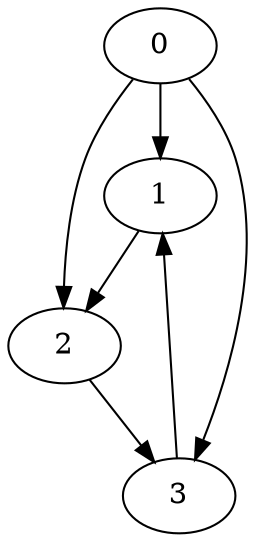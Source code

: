 digraph G {
	0;
	1;
	2;
	3;

	0 -> 1 [village=Triangle; name=toA; heightLimit=3; weight=10; primaryType=sideStreet; secondaryType=tunnel;];
	0 -> 2 [village=Triangle; name=toB; heightLimit=3; weight=10; primaryType=sideStreet; secondaryType=tunnel;];
	0 -> 3 [village=Triangle; name=toC; heightLimit=3; weight=10; primaryType=sideStreet; secondaryType=tunnel;];
	1 -> 2 [village=Triangle; name=AB; heightLimit=3; weight=10; primaryType=mainStreet; secondaryType=tunnel;];
	2 -> 3 [village=Triangle; name=BC; heightLimit=3; weight=10; primaryType=mainStreet; secondaryType=tunnel;];
	3 -> 1 [village=Triangle; name=CA; heightLimit=3; weight=10; primaryType=mainStreet; secondaryType=tunnel;];

}